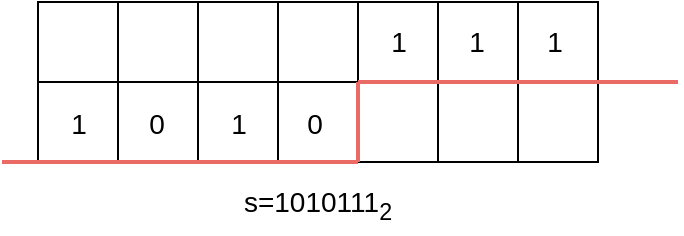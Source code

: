 <mxfile version="20.7.4" type="device"><diagram id="uz2vjjQQVO-uC_dUv6h9" name="第 1 页"><mxGraphModel dx="683" dy="398" grid="0" gridSize="10" guides="1" tooltips="1" connect="1" arrows="1" fold="1" page="1" pageScale="1" pageWidth="827" pageHeight="1169" math="0" shadow="0"><root><mxCell id="0"/><mxCell id="1" parent="0"/><mxCell id="EVSGaUvluuaYvLUO-Qkd-1" value="" style="rounded=0;whiteSpace=wrap;html=1;fillColor=none;fontSize=14;" vertex="1" parent="1"><mxGeometry x="160" y="240" width="280" height="80" as="geometry"/></mxCell><mxCell id="EVSGaUvluuaYvLUO-Qkd-2" value="" style="rounded=0;whiteSpace=wrap;html=1;fillColor=none;fontSize=14;" vertex="1" parent="1"><mxGeometry x="160" y="240" width="280" height="40" as="geometry"/></mxCell><mxCell id="EVSGaUvluuaYvLUO-Qkd-3" value="" style="rounded=0;whiteSpace=wrap;html=1;fillColor=none;fontSize=14;" vertex="1" parent="1"><mxGeometry x="200" y="240" width="200" height="80" as="geometry"/></mxCell><mxCell id="EVSGaUvluuaYvLUO-Qkd-4" value="" style="rounded=0;whiteSpace=wrap;html=1;fillColor=none;fontSize=14;" vertex="1" parent="1"><mxGeometry x="240" y="240" width="120" height="80" as="geometry"/></mxCell><mxCell id="EVSGaUvluuaYvLUO-Qkd-5" value="" style="rounded=0;whiteSpace=wrap;html=1;fillColor=none;fontSize=14;" vertex="1" parent="1"><mxGeometry x="280" y="240" width="40" height="80" as="geometry"/></mxCell><mxCell id="EVSGaUvluuaYvLUO-Qkd-6" value="" style="endArrow=none;html=1;rounded=0;strokeColor=#EA6B66;strokeWidth=2;fontSize=14;" edge="1" parent="1"><mxGeometry width="50" height="50" relative="1" as="geometry"><mxPoint x="142" y="320" as="sourcePoint"/><mxPoint x="320" y="320" as="targetPoint"/></mxGeometry></mxCell><mxCell id="EVSGaUvluuaYvLUO-Qkd-7" value="" style="endArrow=none;html=1;rounded=0;strokeColor=#EA6B66;entryX=1;entryY=0.5;entryDx=0;entryDy=0;exitX=1;exitY=1;exitDx=0;exitDy=0;strokeWidth=2;fontSize=14;" edge="1" parent="1" source="EVSGaUvluuaYvLUO-Qkd-5" target="EVSGaUvluuaYvLUO-Qkd-5"><mxGeometry width="50" height="50" relative="1" as="geometry"><mxPoint x="319" y="319" as="sourcePoint"/><mxPoint x="320" y="290" as="targetPoint"/></mxGeometry></mxCell><mxCell id="EVSGaUvluuaYvLUO-Qkd-8" value="" style="endArrow=none;html=1;rounded=0;strokeColor=#EA6B66;strokeWidth=2;fontSize=14;" edge="1" parent="1"><mxGeometry width="50" height="50" relative="1" as="geometry"><mxPoint x="320" y="280" as="sourcePoint"/><mxPoint x="480" y="280" as="targetPoint"/></mxGeometry></mxCell><mxCell id="EVSGaUvluuaYvLUO-Qkd-11" value="1" style="text;html=1;strokeColor=none;fillColor=none;align=center;verticalAlign=middle;whiteSpace=wrap;rounded=0;fontSize=14;" vertex="1" parent="1"><mxGeometry x="169" y="286" width="23" height="30" as="geometry"/></mxCell><mxCell id="EVSGaUvluuaYvLUO-Qkd-12" value="0" style="text;html=1;strokeColor=none;fillColor=none;align=center;verticalAlign=middle;whiteSpace=wrap;rounded=0;fontSize=14;" vertex="1" parent="1"><mxGeometry x="208" y="286" width="23" height="30" as="geometry"/></mxCell><mxCell id="EVSGaUvluuaYvLUO-Qkd-13" value="1" style="text;html=1;strokeColor=none;fillColor=none;align=center;verticalAlign=middle;whiteSpace=wrap;rounded=0;fontSize=14;" vertex="1" parent="1"><mxGeometry x="249" y="286" width="23" height="30" as="geometry"/></mxCell><mxCell id="EVSGaUvluuaYvLUO-Qkd-14" value="1" style="text;html=1;strokeColor=none;fillColor=none;align=center;verticalAlign=middle;whiteSpace=wrap;rounded=0;fontSize=14;" vertex="1" parent="1"><mxGeometry x="329" y="245" width="23" height="30" as="geometry"/></mxCell><mxCell id="EVSGaUvluuaYvLUO-Qkd-15" value="1" style="text;html=1;strokeColor=none;fillColor=none;align=center;verticalAlign=middle;whiteSpace=wrap;rounded=0;fontSize=14;" vertex="1" parent="1"><mxGeometry x="368" y="245" width="23" height="30" as="geometry"/></mxCell><mxCell id="EVSGaUvluuaYvLUO-Qkd-16" value="1" style="text;html=1;strokeColor=none;fillColor=none;align=center;verticalAlign=middle;whiteSpace=wrap;rounded=0;fontSize=14;" vertex="1" parent="1"><mxGeometry x="407" y="245" width="23" height="30" as="geometry"/></mxCell><mxCell id="EVSGaUvluuaYvLUO-Qkd-17" value="0" style="text;html=1;strokeColor=none;fillColor=none;align=center;verticalAlign=middle;whiteSpace=wrap;rounded=0;fontSize=14;" vertex="1" parent="1"><mxGeometry x="287" y="286" width="23" height="30" as="geometry"/></mxCell><mxCell id="EVSGaUvluuaYvLUO-Qkd-18" value="s=1010111&lt;sub&gt;2&lt;/sub&gt;" style="text;html=1;strokeColor=none;fillColor=none;align=center;verticalAlign=middle;whiteSpace=wrap;rounded=0;fontSize=14;" vertex="1" parent="1"><mxGeometry x="237" y="326" width="126" height="30" as="geometry"/></mxCell></root></mxGraphModel></diagram></mxfile>